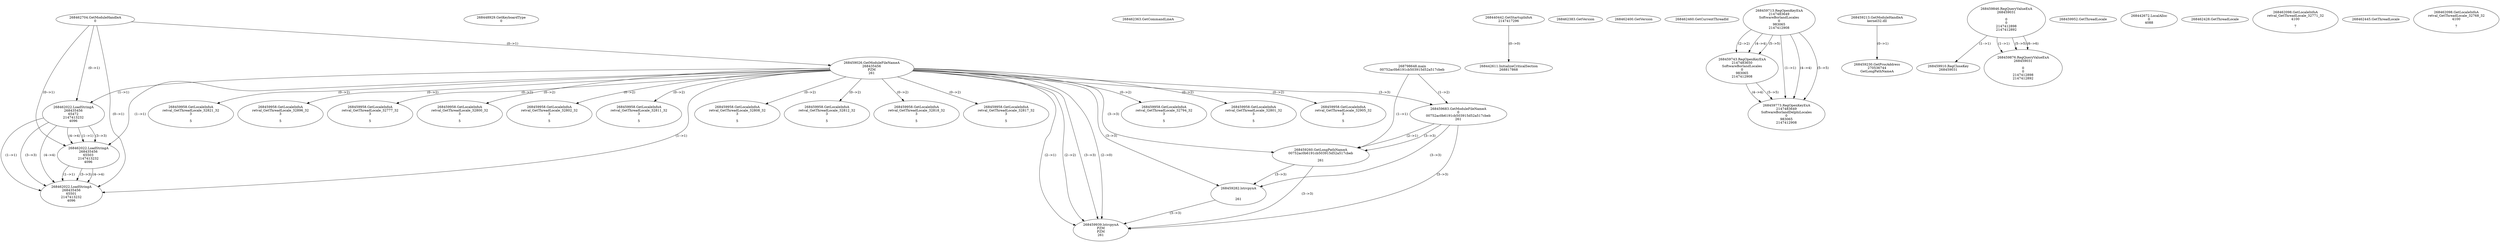 // Global SCDG with merge call
digraph {
	0 [label="268798648.main
00752ac0b6191cb503915d52a517cbeb"]
	1 [label="268462704.GetModuleHandleA
0"]
	2 [label="268448929.GetKeyboardType
0"]
	3 [label="268462363.GetCommandLineA
"]
	4 [label="268440442.GetStartupInfoA
2147417296"]
	5 [label="268462383.GetVersion
"]
	6 [label="268462400.GetVersion
"]
	7 [label="268462460.GetCurrentThreadId
"]
	8 [label="268459026.GetModuleFileNameA
268435456
PZM
261"]
	1 -> 8 [label="(0-->1)"]
	9 [label="268459683.GetModuleFileNameA
0
00752ac0b6191cb503915d52a517cbeb
261"]
	0 -> 9 [label="(1-->2)"]
	8 -> 9 [label="(3-->3)"]
	10 [label="268459713.RegOpenKeyExA
2147483649
Software\Borland\Locales
0
983065
2147412908"]
	11 [label="268459213.GetModuleHandleA
kernel32.dll"]
	12 [label="268459230.GetProcAddress
270536744
GetLongPathNameA"]
	11 -> 12 [label="(0-->1)"]
	13 [label="268459260.GetLongPathNameA
00752ac0b6191cb503915d52a517cbeb

261"]
	0 -> 13 [label="(1-->1)"]
	9 -> 13 [label="(2-->1)"]
	8 -> 13 [label="(3-->3)"]
	9 -> 13 [label="(3-->3)"]
	14 [label="268459282.lstrcpynA


261"]
	8 -> 14 [label="(3-->3)"]
	9 -> 14 [label="(3-->3)"]
	13 -> 14 [label="(3-->3)"]
	15 [label="268459846.RegQueryValueExA
268459031

0
0
2147412898
2147412892"]
	16 [label="268459910.RegCloseKey
268459031"]
	15 -> 16 [label="(1-->1)"]
	17 [label="268459939.lstrcpynA
PZM
PZM
261"]
	8 -> 17 [label="(2-->1)"]
	8 -> 17 [label="(2-->2)"]
	8 -> 17 [label="(3-->3)"]
	9 -> 17 [label="(3-->3)"]
	13 -> 17 [label="(3-->3)"]
	14 -> 17 [label="(3-->3)"]
	8 -> 17 [label="(2-->0)"]
	18 [label="268459952.GetThreadLocale
"]
	19 [label="268459958.GetLocaleInfoA
retval_GetThreadLocale_32794_32
3

5"]
	8 -> 19 [label="(0-->2)"]
	20 [label="268462022.LoadStringA
268435456
65472
2147413232
4096"]
	1 -> 20 [label="(0-->1)"]
	8 -> 20 [label="(1-->1)"]
	21 [label="268459743.RegOpenKeyExA
2147483650
Software\Borland\Locales
0
983065
2147412908"]
	10 -> 21 [label="(2-->2)"]
	10 -> 21 [label="(4-->4)"]
	10 -> 21 [label="(5-->5)"]
	22 [label="268459958.GetLocaleInfoA
retval_GetThreadLocale_32801_32
3

5"]
	8 -> 22 [label="(0-->2)"]
	23 [label="268442611.InitializeCriticalSection
268817868"]
	4 -> 23 [label="(0-->0)"]
	24 [label="268442672.LocalAlloc
0
4088"]
	25 [label="268462428.GetThreadLocale
"]
	26 [label="268462098.GetLocaleInfoA
retval_GetThreadLocale_32771_32
4100

7"]
	27 [label="268459773.RegOpenKeyExA
2147483649
Software\Borland\Delphi\Locales
0
983065
2147412908"]
	10 -> 27 [label="(1-->1)"]
	10 -> 27 [label="(4-->4)"]
	21 -> 27 [label="(4-->4)"]
	10 -> 27 [label="(5-->5)"]
	21 -> 27 [label="(5-->5)"]
	28 [label="268459876.RegQueryValueExA
268459031

0
0
2147412898
2147412892"]
	15 -> 28 [label="(1-->1)"]
	15 -> 28 [label="(5-->5)"]
	15 -> 28 [label="(6-->6)"]
	29 [label="268459958.GetLocaleInfoA
retval_GetThreadLocale_32905_32
3

5"]
	8 -> 29 [label="(0-->2)"]
	30 [label="268462445.GetThreadLocale
"]
	31 [label="268462098.GetLocaleInfoA
retval_GetThreadLocale_32768_32
4100

7"]
	32 [label="268459958.GetLocaleInfoA
retval_GetThreadLocale_32821_32
3

5"]
	8 -> 32 [label="(0-->2)"]
	33 [label="268462022.LoadStringA
268435456
65503
2147413232
4096"]
	1 -> 33 [label="(0-->1)"]
	8 -> 33 [label="(1-->1)"]
	20 -> 33 [label="(1-->1)"]
	20 -> 33 [label="(3-->3)"]
	20 -> 33 [label="(4-->4)"]
	34 [label="268462022.LoadStringA
268435456
65501
2147413232
4096"]
	1 -> 34 [label="(0-->1)"]
	8 -> 34 [label="(1-->1)"]
	20 -> 34 [label="(1-->1)"]
	33 -> 34 [label="(1-->1)"]
	20 -> 34 [label="(3-->3)"]
	33 -> 34 [label="(3-->3)"]
	20 -> 34 [label="(4-->4)"]
	33 -> 34 [label="(4-->4)"]
	35 [label="268459958.GetLocaleInfoA
retval_GetThreadLocale_32896_32
3

5"]
	8 -> 35 [label="(0-->2)"]
	36 [label="268459958.GetLocaleInfoA
retval_GetThreadLocale_32777_32
3

5"]
	8 -> 36 [label="(0-->2)"]
	37 [label="268459958.GetLocaleInfoA
retval_GetThreadLocale_32800_32
3

5"]
	8 -> 37 [label="(0-->2)"]
	38 [label="268459958.GetLocaleInfoA
retval_GetThreadLocale_32802_32
3

5"]
	8 -> 38 [label="(0-->2)"]
	39 [label="268459958.GetLocaleInfoA
retval_GetThreadLocale_32811_32
3

5"]
	8 -> 39 [label="(0-->2)"]
	40 [label="268459958.GetLocaleInfoA
retval_GetThreadLocale_32808_32
3

5"]
	8 -> 40 [label="(0-->2)"]
	41 [label="268459958.GetLocaleInfoA
retval_GetThreadLocale_32812_32
3

5"]
	8 -> 41 [label="(0-->2)"]
	42 [label="268459958.GetLocaleInfoA
retval_GetThreadLocale_32818_32
3

5"]
	8 -> 42 [label="(0-->2)"]
	43 [label="268459958.GetLocaleInfoA
retval_GetThreadLocale_32817_32
3

5"]
	8 -> 43 [label="(0-->2)"]
}
